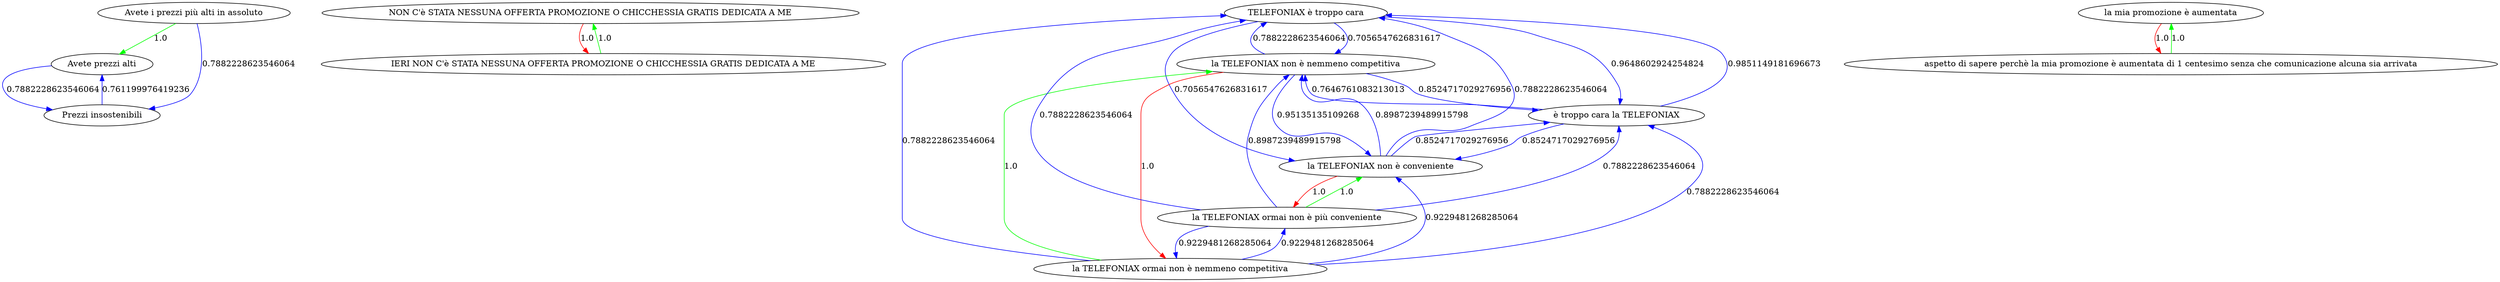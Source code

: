 digraph rawGraph {
"Avete prezzi alti";"Avete i prezzi più alti in assoluto";"NON C'è STATA NESSUNA OFFERTA PROMOZIONE O CHICCHESSIA GRATIS DEDICATA A ME";"IERI NON C'è STATA NESSUNA OFFERTA PROMOZIONE O CHICCHESSIA GRATIS DEDICATA A ME";"Prezzi insostenibili";"TELEFONIAX è troppo cara";"la mia promozione è aumentata";"aspetto di sapere perchè la mia promozione è aumentata di 1 centesimo senza che comunicazione alcuna sia arrivata";"la TELEFONIAX non è nemmeno competitiva";"la TELEFONIAX ormai non è nemmeno competitiva";"la TELEFONIAX non è conveniente";"la TELEFONIAX ormai non è più conveniente";"è troppo cara la TELEFONIAX";"Avete i prezzi più alti in assoluto" -> "Avete prezzi alti" [label=1.0] [color=green]
"IERI NON C'è STATA NESSUNA OFFERTA PROMOZIONE O CHICCHESSIA GRATIS DEDICATA A ME" -> "NON C'è STATA NESSUNA OFFERTA PROMOZIONE O CHICCHESSIA GRATIS DEDICATA A ME" [label=1.0] [color=green]
"NON C'è STATA NESSUNA OFFERTA PROMOZIONE O CHICCHESSIA GRATIS DEDICATA A ME" -> "IERI NON C'è STATA NESSUNA OFFERTA PROMOZIONE O CHICCHESSIA GRATIS DEDICATA A ME" [label=1.0] [color=red]
"Prezzi insostenibili" -> "Avete prezzi alti" [label=0.761199976419236] [color=blue]
"Avete prezzi alti" -> "Prezzi insostenibili" [label=0.7882228623546064] [color=blue]
"Avete i prezzi più alti in assoluto" -> "Prezzi insostenibili" [label=0.7882228623546064] [color=blue]
"aspetto di sapere perchè la mia promozione è aumentata di 1 centesimo senza che comunicazione alcuna sia arrivata" -> "la mia promozione è aumentata" [label=1.0] [color=green]
"la mia promozione è aumentata" -> "aspetto di sapere perchè la mia promozione è aumentata di 1 centesimo senza che comunicazione alcuna sia arrivata" [label=1.0] [color=red]
"la TELEFONIAX ormai non è nemmeno competitiva" -> "la TELEFONIAX non è nemmeno competitiva" [label=1.0] [color=green]
"la TELEFONIAX non è nemmeno competitiva" -> "la TELEFONIAX ormai non è nemmeno competitiva" [label=1.0] [color=red]
"la TELEFONIAX non è nemmeno competitiva" -> "TELEFONIAX è troppo cara" [label=0.7882228623546064] [color=blue]
"la TELEFONIAX ormai non è più conveniente" -> "la TELEFONIAX non è conveniente" [label=1.0] [color=green]
"la TELEFONIAX non è conveniente" -> "la TELEFONIAX ormai non è più conveniente" [label=1.0] [color=red]
"la TELEFONIAX non è conveniente" -> "la TELEFONIAX non è nemmeno competitiva" [label=0.8987239489915798] [color=blue]
"la TELEFONIAX non è nemmeno competitiva" -> "la TELEFONIAX non è conveniente" [label=0.95135135109268] [color=blue]
"la TELEFONIAX ormai non è nemmeno competitiva" -> "la TELEFONIAX ormai non è più conveniente" [label=0.9229481268285064] [color=blue]
"la TELEFONIAX ormai non è più conveniente" -> "la TELEFONIAX ormai non è nemmeno competitiva" [label=0.9229481268285064] [color=blue]
"la TELEFONIAX non è conveniente" -> "TELEFONIAX è troppo cara" [label=0.7882228623546064] [color=blue]
"TELEFONIAX è troppo cara" -> "la TELEFONIAX non è conveniente" [label=0.7056547626831617] [color=blue]
"la TELEFONIAX ormai non è nemmeno competitiva" -> "la TELEFONIAX non è conveniente" [label=0.9229481268285064] [color=blue]
"la TELEFONIAX ormai non è più conveniente" -> "la TELEFONIAX non è nemmeno competitiva" [label=0.8987239489915798] [color=blue]
"la TELEFONIAX non è conveniente" -> "è troppo cara la TELEFONIAX" [label=0.8524717029276956] [color=blue]
"è troppo cara la TELEFONIAX" -> "la TELEFONIAX non è conveniente" [label=0.8524717029276956] [color=blue]
"è troppo cara la TELEFONIAX" -> "la TELEFONIAX non è nemmeno competitiva" [label=0.7646761083213013] [color=blue]
"la TELEFONIAX non è nemmeno competitiva" -> "è troppo cara la TELEFONIAX" [label=0.8524717029276956] [color=blue]
"è troppo cara la TELEFONIAX" -> "TELEFONIAX è troppo cara" [label=0.9851149181696673] [color=blue]
"TELEFONIAX è troppo cara" -> "è troppo cara la TELEFONIAX" [label=0.9648602924254824] [color=blue]
"TELEFONIAX è troppo cara" -> "la TELEFONIAX non è nemmeno competitiva" [label=0.7056547626831617] [color=blue]
"la TELEFONIAX ormai non è nemmeno competitiva" -> "TELEFONIAX è troppo cara" [label=0.7882228623546064] [color=blue]
"la TELEFONIAX ormai non è nemmeno competitiva" -> "è troppo cara la TELEFONIAX" [label=0.7882228623546064] [color=blue]
"la TELEFONIAX ormai non è più conveniente" -> "TELEFONIAX è troppo cara" [label=0.7882228623546064] [color=blue]
"la TELEFONIAX ormai non è più conveniente" -> "è troppo cara la TELEFONIAX" [label=0.7882228623546064] [color=blue]
}